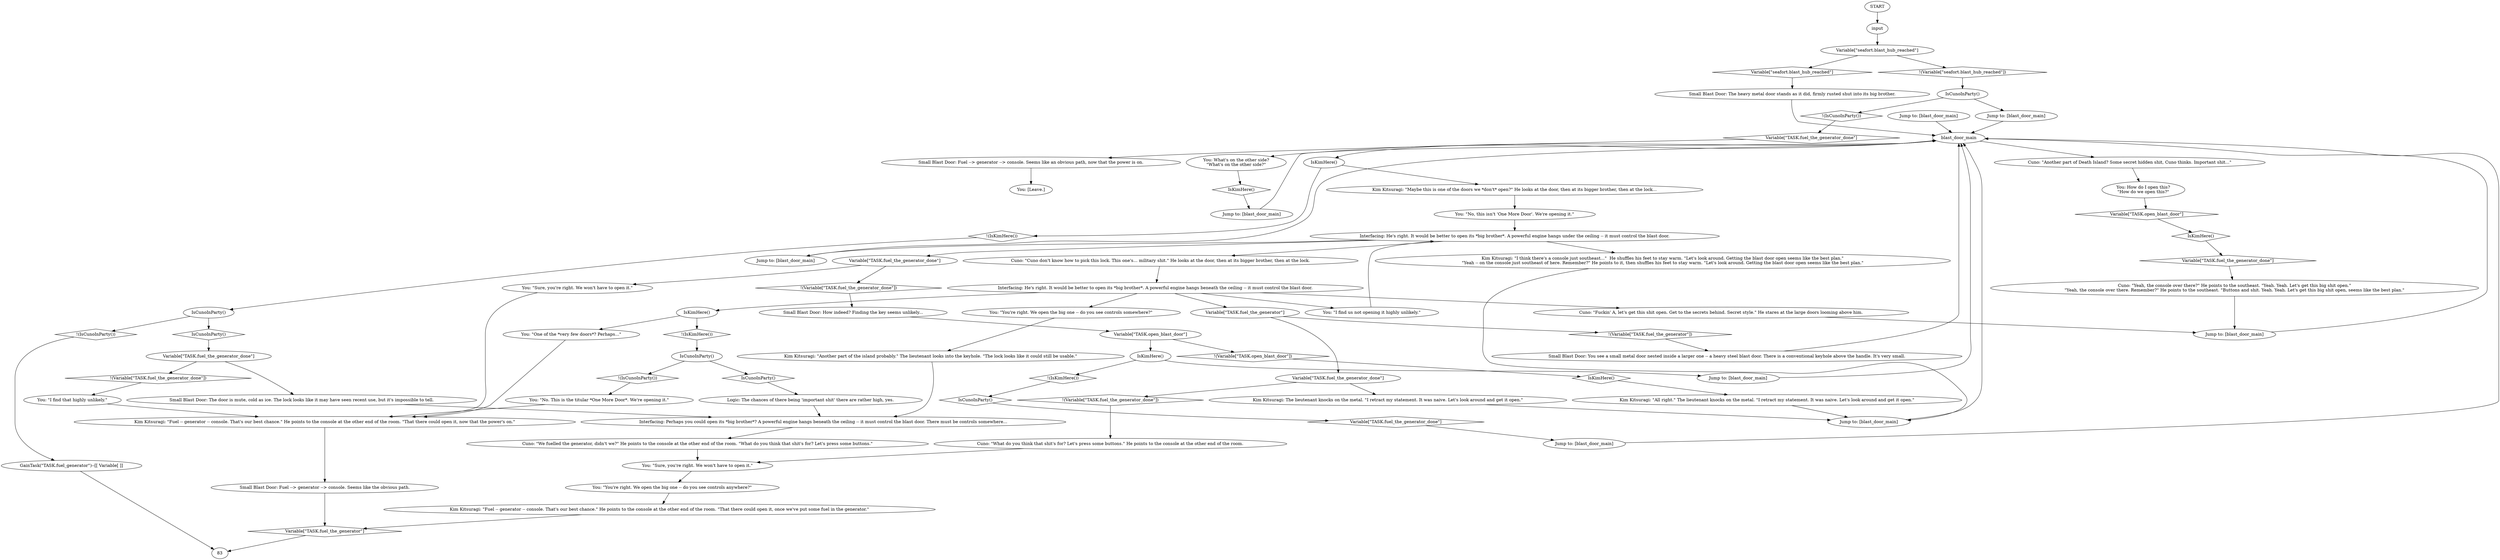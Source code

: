 # SEAFORT INT / BLAST DOOR
# blast door interactable dialogue. (this is closed, no way to open, open from console if has fuel in)
# ==================================================
digraph G {
	  0 [label="START"];
	  1 [label="input"];
	  2 [label="Cuno: \"What do you think that shit's for? Let's press some buttons.\" He points to the console at the other end of the room."];
	  3 [label="Jump to: [blast_door_main]"];
	  4 [label="blast_door_main"];
	  5 [label="IsCunoInParty()"];
	  6 [label="IsCunoInParty()", shape=diamond];
	  7 [label="!(IsCunoInParty())", shape=diamond];
	  8 [label="Jump to: [blast_door_main]"];
	  9 [label="Variable[\"seafort.blast_hub_reached\"]"];
	  10 [label="Variable[\"seafort.blast_hub_reached\"]", shape=diamond];
	  11 [label="!(Variable[\"seafort.blast_hub_reached\"])", shape=diamond];
	  12 [label="You: What's on the other side?\n\"What's on the other side?\""];
	  13 [label="You: \"You're right. We open the big one -- do you see controls somewhere?\""];
	  14 [label="IsCunoInParty()"];
	  15 [label="IsCunoInParty()", shape=diamond];
	  16 [label="!(IsCunoInParty())", shape=diamond];
	  17 [label="Small Blast Door: The heavy metal door stands as it did, firmly rusted shut into its big brother."];
	  18 [label="Small Blast Door: Fuel --> generator --> console. Seems like an obvious path, now that the power is on."];
	  19 [label="Interfacing: He's right. It would be better to open its *big brother*. A powerful engine hangs beneath the ceiling -- it must control the blast door."];
	  20 [label="Jump to: [blast_door_main]"];
	  21 [label="You: [Leave.]"];
	  22 [label="IsKimHere()"];
	  23 [label="IsKimHere()", shape=diamond];
	  24 [label="!(IsKimHere())", shape=diamond];
	  25 [label="Kim Kitsuragi: \"Maybe this is one of the doors we *don't* open?\" He looks at the door, then at its bigger brother, then at the lock…"];
	  26 [label="Kim Kitsuragi: \"All right.\" The lieutenant knocks on the metal. \"I retract my statement. It was naive. Let's look around and get it open.\""];
	  27 [label="Interfacing: He's right. It would be better to open its *big brother*. A powerful engine hangs under the ceiling -- it must control the blast door."];
	  28 [label="You: \"No, this isn't 'One More Door'. We're opening it.\""];
	  29 [label="Jump to: [blast_door_main]"];
	  30 [label="Small Blast Door: Fuel --> generator --> console. Seems like the obvious path."];
	  31 [label="You: \"I find that highly unlikely.\""];
	  32 [label="IsKimHere()"];
	  33 [label="IsKimHere()", shape=diamond];
	  34 [label="!(IsKimHere())", shape=diamond];
	  35 [label="You: \"One of the *very few doors*? Perhaps...\""];
	  36 [label="Cuno: \"Fuckin' A, let's get this shit open. Get to the secrets behind. Secret style.\" He stares at the large doors looming above him."];
	  37 [label="Kim Kitsuragi: \"Fuel -- generator -- console. That's our best chance.\" He points to the console at the other end of the room. \"That there could open it, now that the power's on.\""];
	  38 [label="Cuno: \"Yeah, the console over there?\" He points to the southeast. \"Yeah. Yeah. Let's get this big shit open.\"\n\"Yeah, the console over there. Remember?\" He points to the southeast. \"Buttons and shit. Yeah. Yeah. Let's get this big shit open, seems like the best plan.\""];
	  39 [label="Kim Kitsuragi: \"Another part of the island probably.\" The lieutenant looks into the keyhole. \"The lock looks like it could still be usable.\""];
	  40 [label="Jump to: [blast_door_main]"];
	  41 [label="Interfacing: Perhaps you could open its *big brother*? A powerful engine hangs beneath the ceiling -- it must control the blast door. There must be controls somewhere..."];
	  42 [label="Variable[\"TASK.open_blast_door\"]"];
	  43 [label="Variable[\"TASK.open_blast_door\"]", shape=diamond];
	  44 [label="!(Variable[\"TASK.open_blast_door\"])", shape=diamond];
	  45 [label="IsKimHere()"];
	  46 [label="IsKimHere()", shape=diamond];
	  47 [label="!(IsKimHere())", shape=diamond];
	  48 [label="Jump to: [blast_door_main]"];
	  49 [label="Cuno: \"We fuelled the generator, didn't we?\" He points to the console at the other end of the room. \"What do you think that shit's for? Let's press some buttons.\""];
	  50 [label="Jump to: [blast_door_main]"];
	  51 [label="You: \"Sure, you're right. We won't have to open it.\""];
	  52 [label="Kim Kitsuragi: \"I think there's a console just southeast...\"  He shuffles his feet to stay warm. \"Let's look around. Getting the blast door open seems like the best plan.\"\n\"Yeah -- on the console just southeast of here. Remember?\" He points to it, then shuffles his feet to stay warm. \"Let's look around. Getting the blast door open seems like the best plan.\""];
	  53 [label="Kim Kitsuragi: \"Fuel -- generator -- console. That's our best chance.\" He points to the console at the other end of the room. \"That there could open it, once we've put some fuel in the generator.\""];
	  54 [label="Small Blast Door: How indeed? Finding the key seems unlikely..."];
	  55 [label="You: \"No. This is the titular *One More Door*. We're opening it.\""];
	  56 [label="Variable[\"TASK.fuel_the_generator\"]"];
	  57 [label="Variable[\"TASK.fuel_the_generator\"]", shape=diamond];
	  58 [label="!(Variable[\"TASK.fuel_the_generator\"])", shape=diamond];
	  59 [label="Variable[\"TASK.fuel_the_generator_done\"]"];
	  60 [label="Variable[\"TASK.fuel_the_generator_done\"]", shape=diamond];
	  61 [label="!(Variable[\"TASK.fuel_the_generator_done\"])", shape=diamond];
	  62 [label="Kim Kitsuragi: The lieutenant knocks on the metal. \"I retract my statement. It was naive. Let's look around and get it open.\""];
	  63 [label="You: \"You're right. We open the big one -- do you see controls anywhere?\""];
	  64 [label="Variable[\"TASK.fuel_the_generator_done\"]"];
	  65 [label="Variable[\"TASK.fuel_the_generator_done\"]", shape=diamond];
	  66 [label="!(Variable[\"TASK.fuel_the_generator_done\"])", shape=diamond];
	  67 [label="You: \"Sure, you're right. We won't have to open it.\""];
	  68 [label="You: \"I find us not opening it highly unlikely.\""];
	  69 [label="Cuno: \"Cuno don't know how to pick this lock. This one's... military shit.\" He looks at the door, then at its bigger brother, then at the lock."];
	  70 [label="Logic: The chances of there being 'important shit' there are rather high, yes."];
	  71 [label="You: How do I open this?\n\"How do we open this?\""];
	  72 [label="Cuno: \"Another part of Death Island? Some secret hidden shit, Cuno thinks. Important shit...\""];
	  73 [label="Variable[\"TASK.fuel_the_generator_done\"]"];
	  74 [label="Variable[\"TASK.fuel_the_generator_done\"]", shape=diamond];
	  75 [label="!(Variable[\"TASK.fuel_the_generator_done\"])", shape=diamond];
	  76 [label="Small Blast Door: The door is mute, cold as ice. The lock looks like it may have seen recent use, but it's impossible to tell."];
	  77 [label="GainTask(\"TASK.fuel_generator\")--[[ Variable[ ]]"];
	  78 [label="Small Blast Door: You see a small metal door nested inside a larger one -- a heavy steel blast door. There is a conventional keyhole above the handle. It's very small."];
	  79 [label="IsCunoInParty()"];
	  80 [label="IsCunoInParty()", shape=diamond];
	  81 [label="!(IsCunoInParty())", shape=diamond];
	  82 [label="Jump to: [blast_door_main]"];
	  0 -> 1
	  1 -> 9
	  2 -> 51
	  3 -> 4
	  4 -> 72
	  4 -> 12
	  4 -> 22
	  5 -> 6
	  5 -> 7
	  6 -> 70
	  7 -> 55
	  8 -> 4
	  9 -> 10
	  9 -> 11
	  10 -> 17
	  11 -> 79
	  12 -> 23
	  13 -> 39
	  14 -> 16
	  14 -> 15
	  15 -> 73
	  16 -> 77
	  17 -> 4
	  18 -> 21
	  19 -> 32
	  19 -> 36
	  19 -> 68
	  19 -> 13
	  19 -> 56
	  20 -> 4
	  22 -> 24
	  22 -> 25
	  23 -> 40
	  24 -> 14
	  25 -> 28
	  26 -> 8
	  27 -> 64
	  27 -> 69
	  27 -> 29
	  27 -> 52
	  28 -> 27
	  29 -> 4
	  30 -> 57
	  31 -> 37
	  32 -> 34
	  32 -> 35
	  33 -> 26
	  34 -> 5
	  35 -> 37
	  36 -> 3
	  37 -> 30
	  38 -> 3
	  39 -> 41
	  40 -> 4
	  41 -> 49
	  42 -> 44
	  42 -> 45
	  43 -> 46
	  44 -> 33
	  45 -> 48
	  45 -> 47
	  46 -> 65
	  47 -> 80
	  48 -> 4
	  49 -> 51
	  50 -> 4
	  51 -> 63
	  52 -> 8
	  53 -> 57
	  54 -> 42
	  55 -> 37
	  56 -> 58
	  56 -> 59
	  57 -> 83
	  58 -> 78
	  59 -> 61
	  59 -> 62
	  60 -> 50
	  61 -> 2
	  62 -> 8
	  63 -> 53
	  64 -> 66
	  64 -> 67
	  65 -> 38
	  66 -> 54
	  67 -> 37
	  68 -> 27
	  69 -> 19
	  70 -> 41
	  71 -> 43
	  72 -> 71
	  73 -> 75
	  73 -> 76
	  74 -> 18
	  75 -> 31
	  76 -> 41
	  77 -> 83
	  78 -> 4
	  79 -> 81
	  79 -> 82
	  80 -> 60
	  81 -> 74
	  82 -> 4
}

